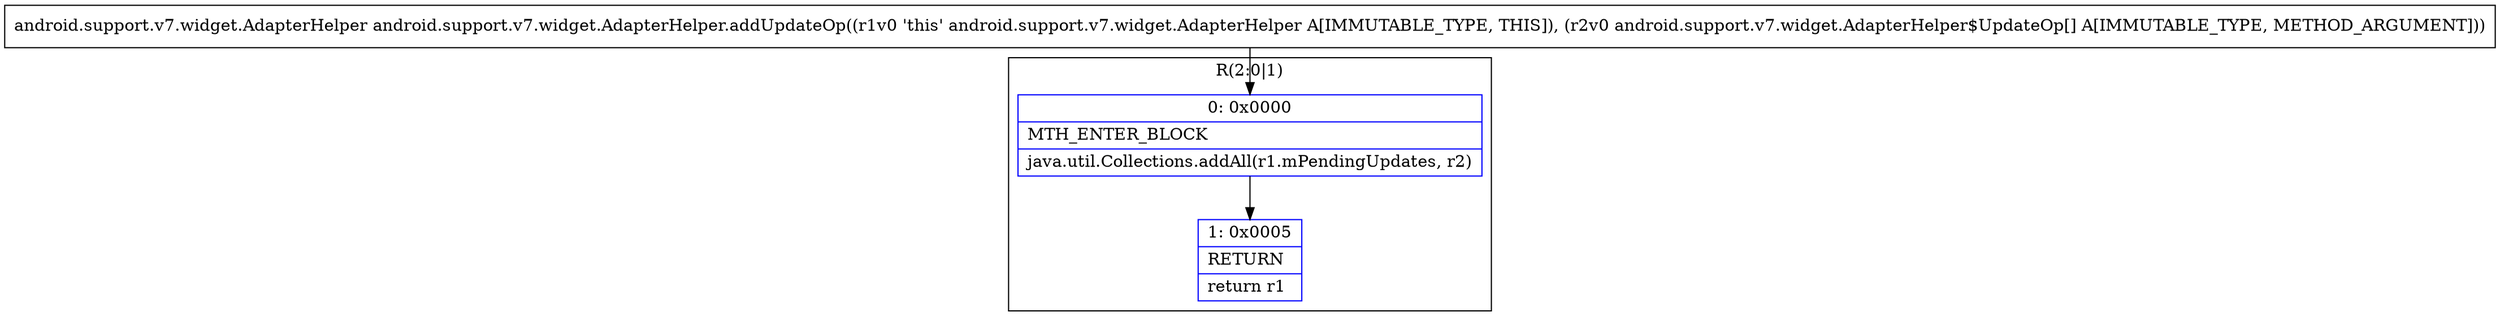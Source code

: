 digraph "CFG forandroid.support.v7.widget.AdapterHelper.addUpdateOp([Landroid\/support\/v7\/widget\/AdapterHelper$UpdateOp;)Landroid\/support\/v7\/widget\/AdapterHelper;" {
subgraph cluster_Region_93110987 {
label = "R(2:0|1)";
node [shape=record,color=blue];
Node_0 [shape=record,label="{0\:\ 0x0000|MTH_ENTER_BLOCK\l|java.util.Collections.addAll(r1.mPendingUpdates, r2)\l}"];
Node_1 [shape=record,label="{1\:\ 0x0005|RETURN\l|return r1\l}"];
}
MethodNode[shape=record,label="{android.support.v7.widget.AdapterHelper android.support.v7.widget.AdapterHelper.addUpdateOp((r1v0 'this' android.support.v7.widget.AdapterHelper A[IMMUTABLE_TYPE, THIS]), (r2v0 android.support.v7.widget.AdapterHelper$UpdateOp[] A[IMMUTABLE_TYPE, METHOD_ARGUMENT])) }"];
MethodNode -> Node_0;
Node_0 -> Node_1;
}

